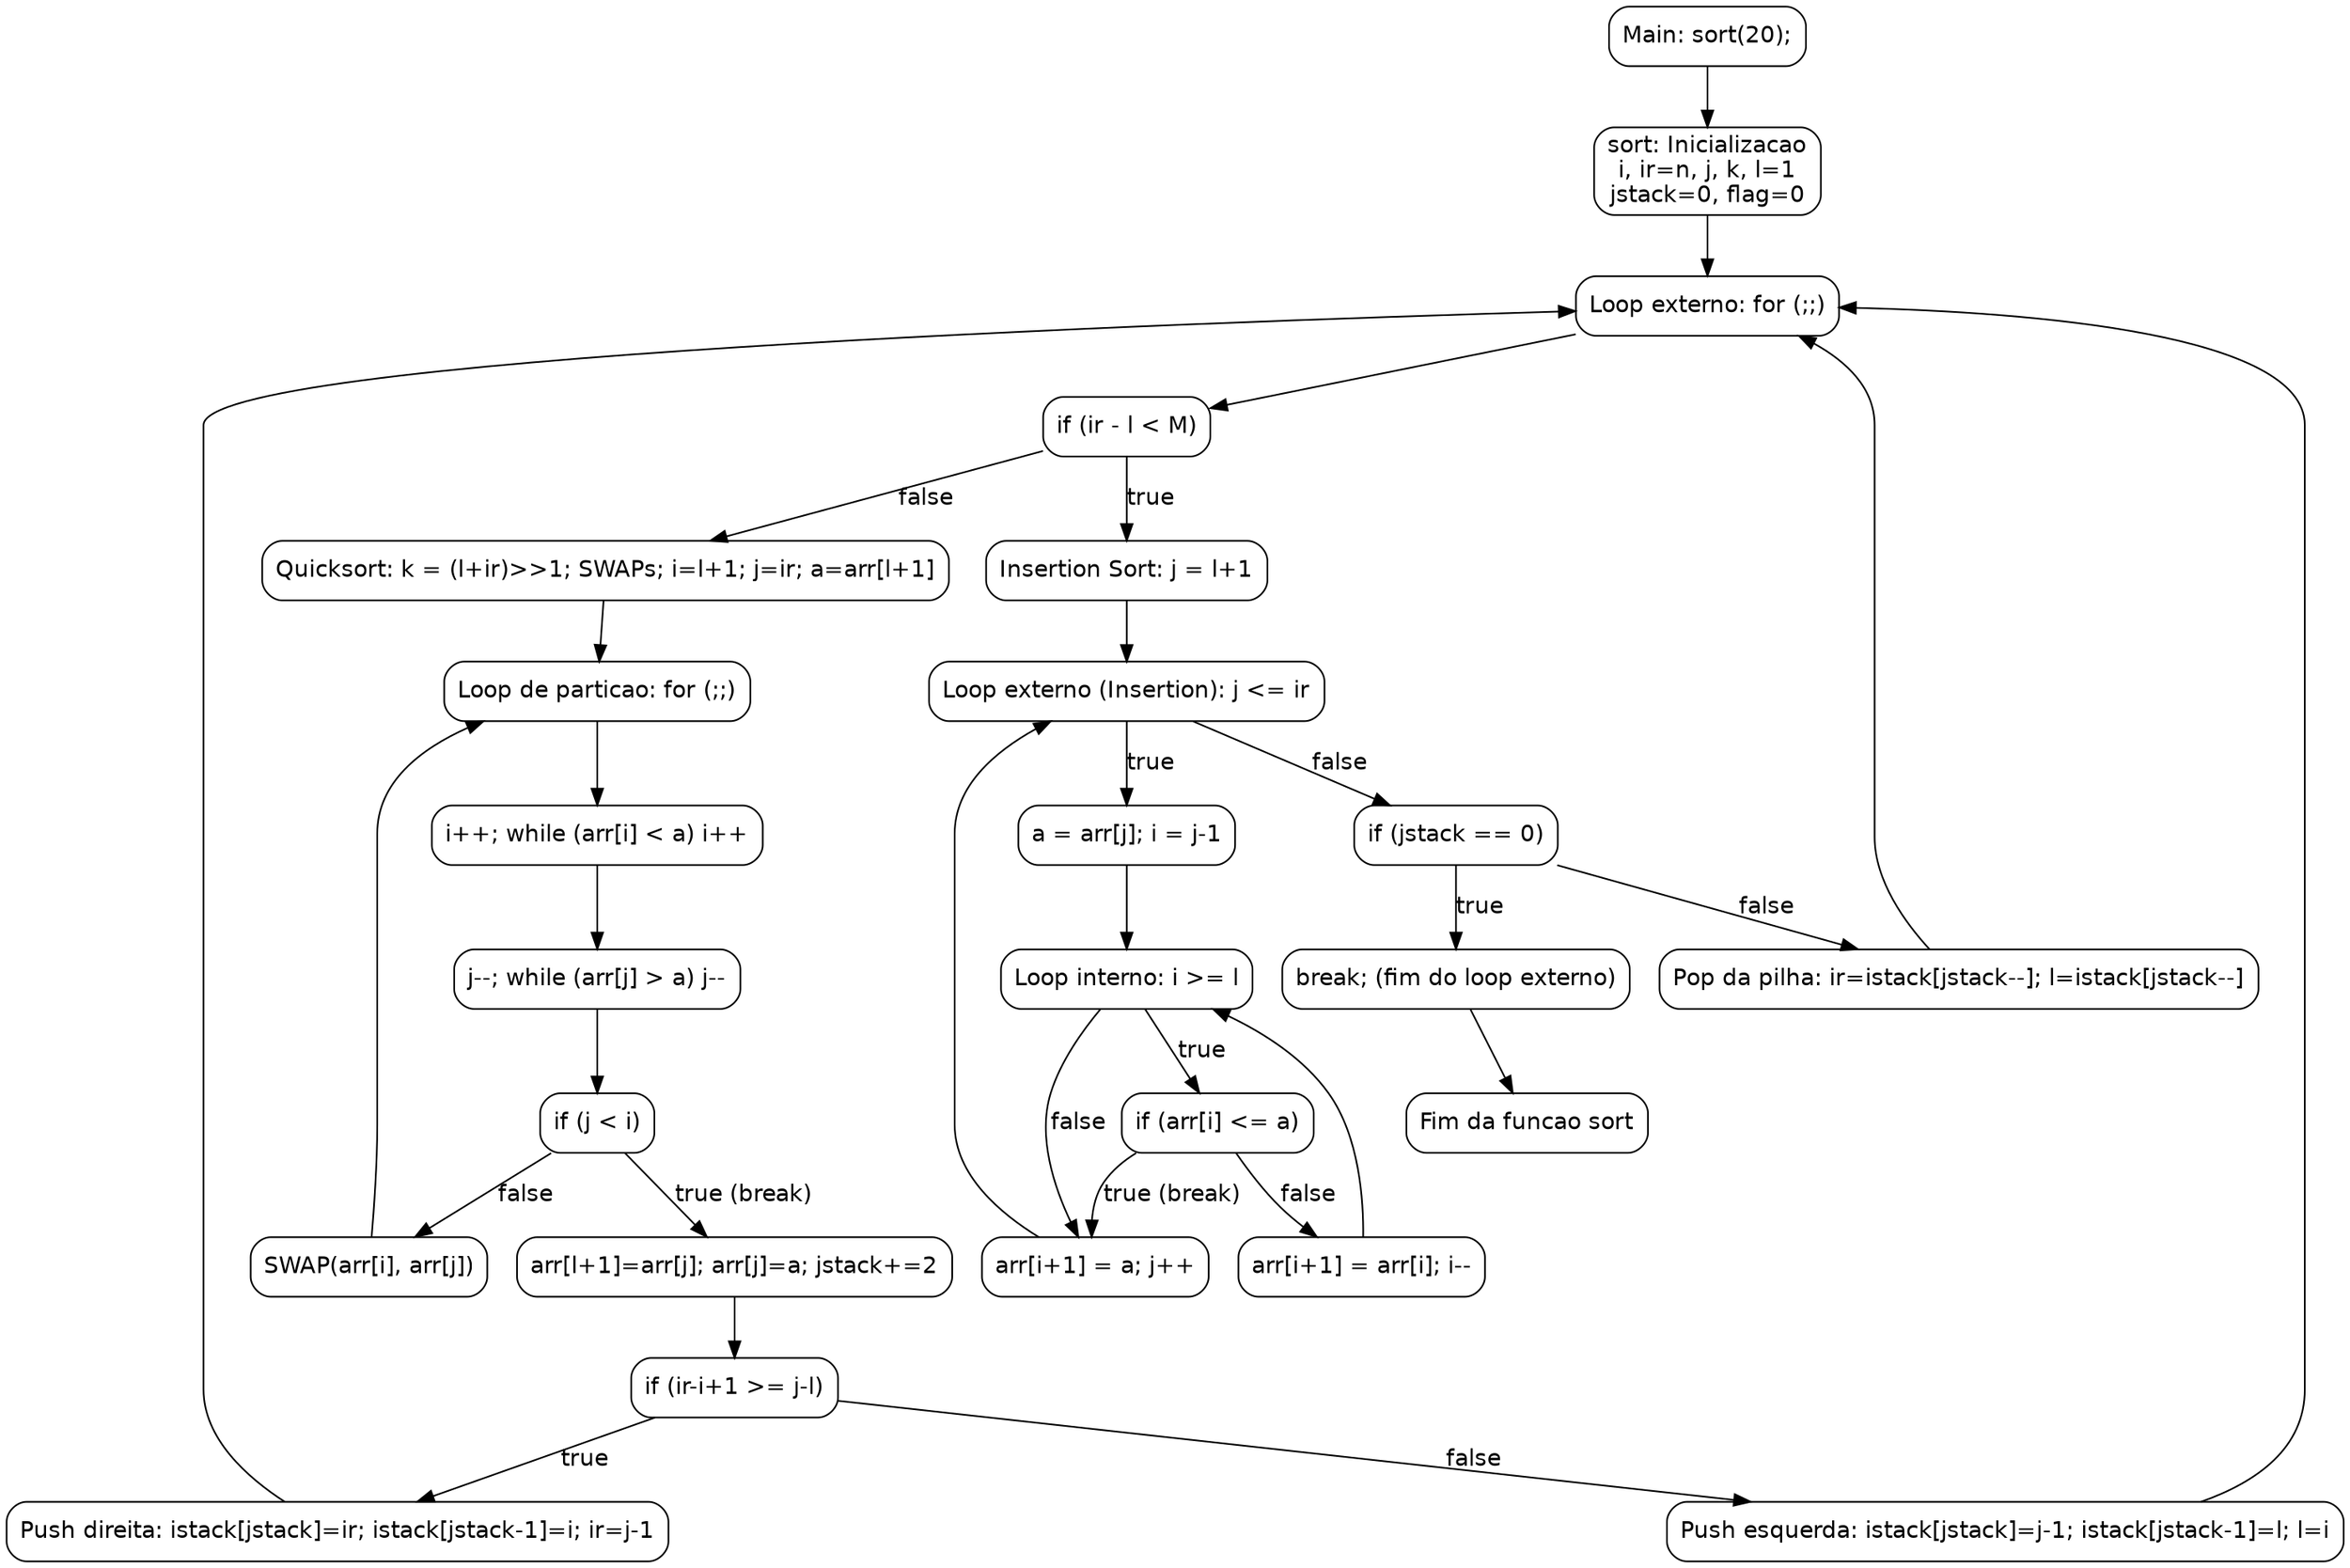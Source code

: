 digraph CFG {
    node [shape=box, style=rounded, fontname="Helvetica"];
    edge [fontname="Helvetica"];

    // Nos principais
    N1 [label="Main: sort(20);"];
    N2 [label="sort: Inicializacao\ni, ir=n, j, k, l=1\njstack=0, flag=0"];
    N3 [label="Loop externo: for (;;)"];
    N4 [label="if (ir - l < M)"];
    N5 [label="Insertion Sort: j = l+1"];
    N6 [label="Loop externo (Insertion): j <= ir"];
    N7 [label="a = arr[j]; i = j-1"];
    N8 [label="Loop interno: i >= l"];
    N9 [label="if (arr[i] <= a)"];
    N10 [label="arr[i+1] = arr[i]; i--"];
    N11 [label="arr[i+1] = a; j++"];
    N12 [label="if (jstack == 0)"];
    N13 [label="break; (fim do loop externo)"];
    N14 [label="Pop da pilha: ir=istack[jstack--]; l=istack[jstack--]"];
    N15 [label="Quicksort: k = (l+ir)>>1; SWAPs; i=l+1; j=ir; a=arr[l+1]"];
    N16 [label="Loop de particao: for (;;)"];
    N17 [label="i++; while (arr[i] < a) i++"];
    N18 [label="j--; while (arr[j] > a) j--"];
    N19 [label="if (j < i)"];
    N20 [label="SWAP(arr[i], arr[j])"];
    N21 [label="arr[l+1]=arr[j]; arr[j]=a; jstack+=2"];
    N22 [label="if (ir-i+1 >= j-l)"];
    N23 [label="Push direita: istack[jstack]=ir; istack[jstack-1]=i; ir=j-1"];
    N24 [label="Push esquerda: istack[jstack]=j-1; istack[jstack-1]=l; l=i"];
    N25 [label="Fim da funcao sort"];

    // Arestas do CFG
    N1 -> N2;
    N2 -> N3;
    N3 -> N4;
    N4 -> N5 [label="true"];
    N4 -> N15 [label="false"];
    N5 -> N6;
    N6 -> N7 [label="true"];
    N6 -> N12 [label="false"];
    N7 -> N8;
    N8 -> N9 [label="true"];
    N8 -> N11 [label="false"];
    N9 -> N11 [label="true (break)"];
    N9 -> N10 [label="false"];
    N10 -> N8;
    N11 -> N6;
    N12 -> N13 [label="true"];
    N12 -> N14 [label="false"];
    N13 -> N25;
    N14 -> N3;
    N15 -> N16;
    N16 -> N17;
    N17 -> N18;
    N18 -> N19;
    N19 -> N21 [label="true (break)"];
    N19 -> N20 [label="false"];
    N20 -> N16;
    N21 -> N22;
    N22 -> N23 [label="true"];
    N22 -> N24 [label="false"];
    N23 -> N3;
    N24 -> N3;
}